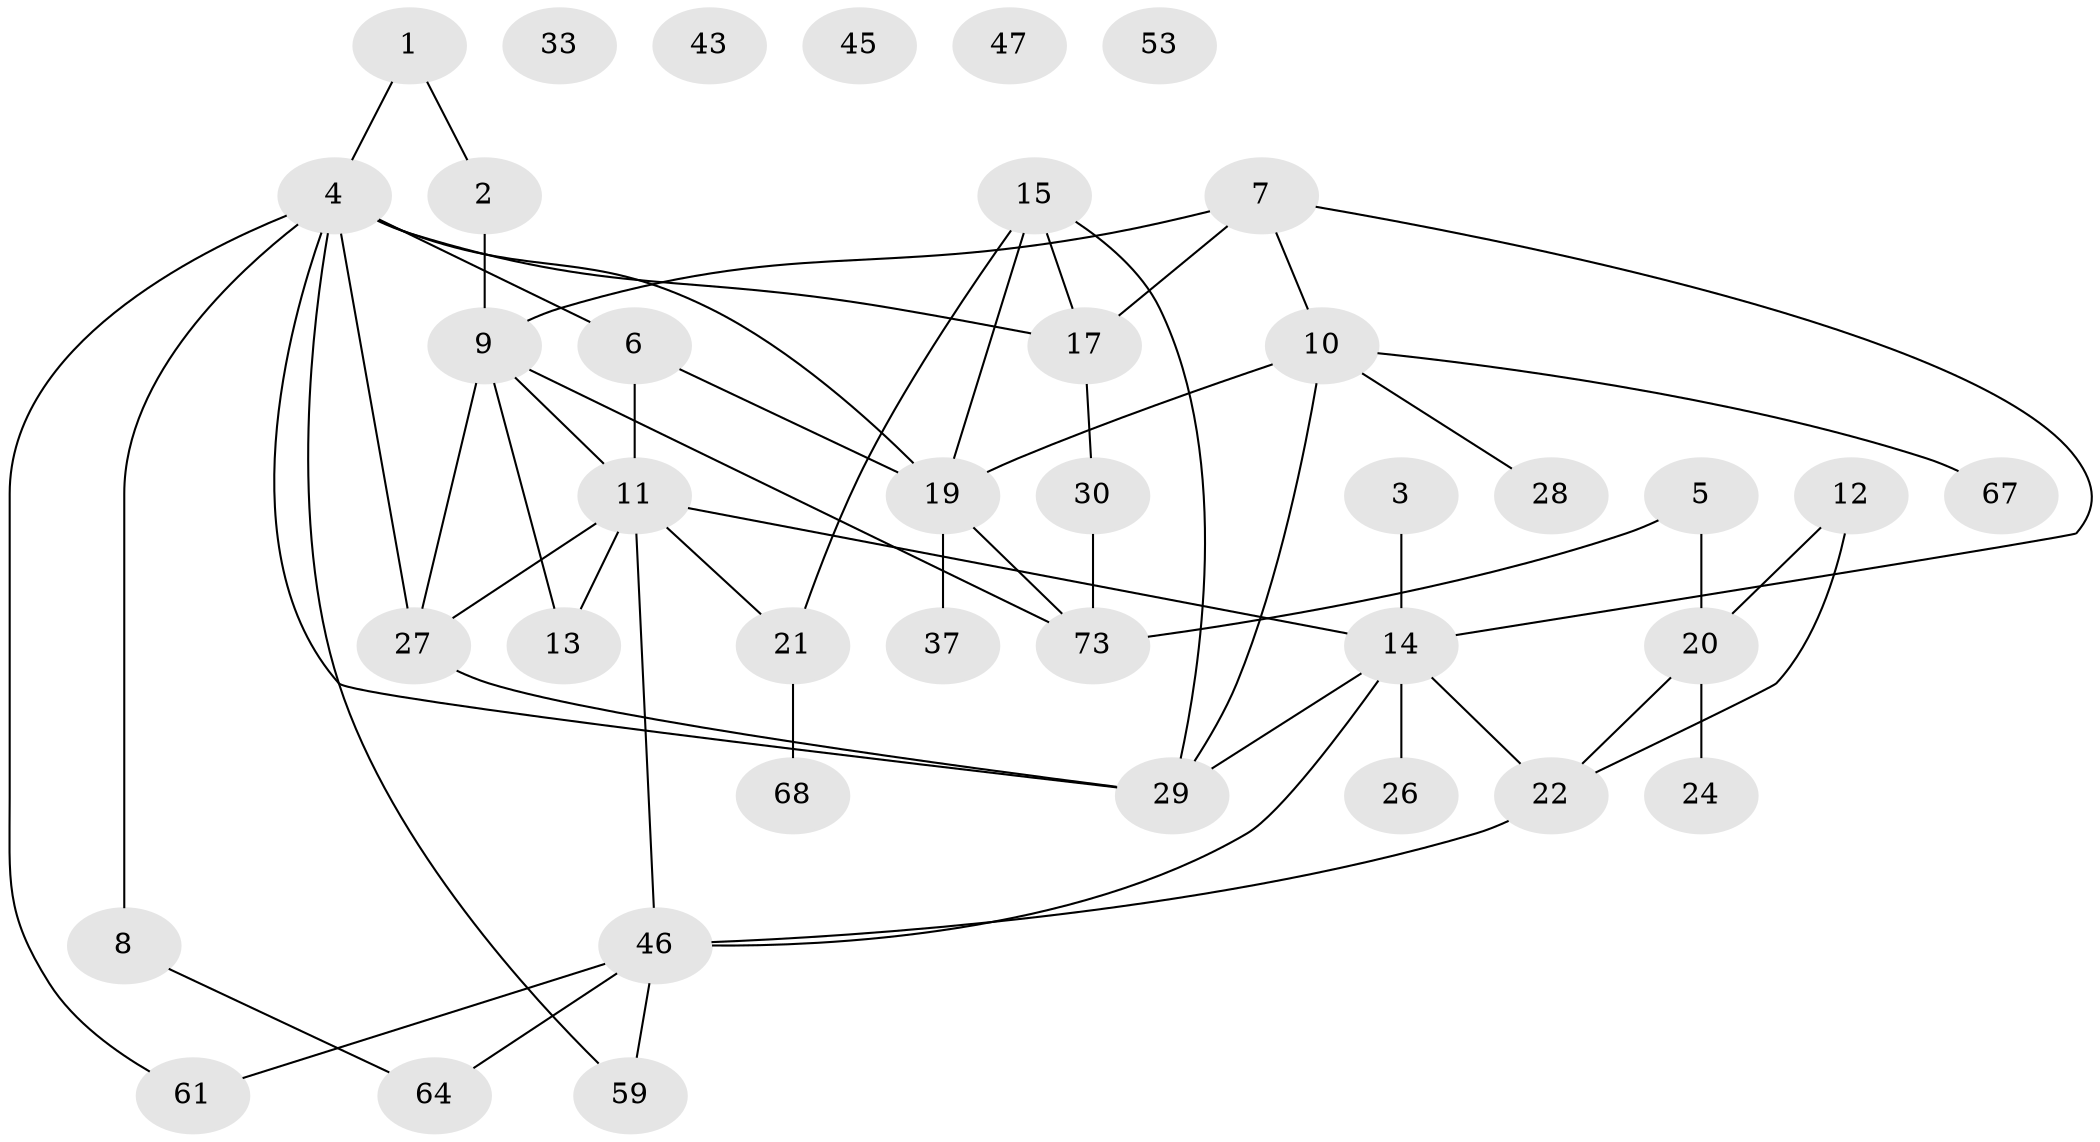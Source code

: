 // original degree distribution, {2: 0.23076923076923078, 1: 0.21794871794871795, 4: 0.16666666666666666, 3: 0.23076923076923078, 5: 0.08974358974358974, 0: 0.0641025641025641}
// Generated by graph-tools (version 1.1) at 2025/12/03/09/25 04:12:54]
// undirected, 39 vertices, 56 edges
graph export_dot {
graph [start="1"]
  node [color=gray90,style=filled];
  1;
  2 [super="+62"];
  3 [super="+57"];
  4 [super="+74+16"];
  5 [super="+39+38"];
  6 [super="+18+41"];
  7 [super="+63+69"];
  8 [super="+25"];
  9 [super="+42"];
  10 [super="+23+49"];
  11 [super="+48+52"];
  12;
  13 [super="+31"];
  14 [super="+66+35"];
  15 [super="+58+72"];
  17 [super="+51+54"];
  19 [super="+75+60"];
  20 [super="+56"];
  21 [super="+36"];
  22;
  24;
  26;
  27 [super="+32"];
  28;
  29 [super="+65"];
  30;
  33;
  37;
  43;
  45;
  46 [super="+50+78+55"];
  47;
  53;
  59;
  61;
  64;
  67;
  68;
  73;
  1 -- 2;
  1 -- 4;
  2 -- 9;
  3 -- 14;
  4 -- 59;
  4 -- 8;
  4 -- 6;
  4 -- 17;
  4 -- 61;
  4 -- 27;
  4 -- 29;
  4 -- 19;
  5 -- 73;
  5 -- 20 [weight=2];
  6 -- 11;
  6 -- 19;
  7 -- 10;
  7 -- 17;
  7 -- 9;
  7 -- 14;
  8 -- 64;
  9 -- 73;
  9 -- 11;
  9 -- 13;
  9 -- 27;
  10 -- 29;
  10 -- 19 [weight=2];
  10 -- 67;
  10 -- 28;
  11 -- 27;
  11 -- 21;
  11 -- 14;
  11 -- 13;
  11 -- 46;
  12 -- 22;
  12 -- 20;
  14 -- 46;
  14 -- 22;
  14 -- 26;
  14 -- 29;
  15 -- 29;
  15 -- 17;
  15 -- 19;
  15 -- 21;
  17 -- 30;
  19 -- 37;
  19 -- 73;
  20 -- 22;
  20 -- 24;
  21 -- 68;
  22 -- 46;
  27 -- 29;
  30 -- 73;
  46 -- 64;
  46 -- 59;
  46 -- 61;
}
